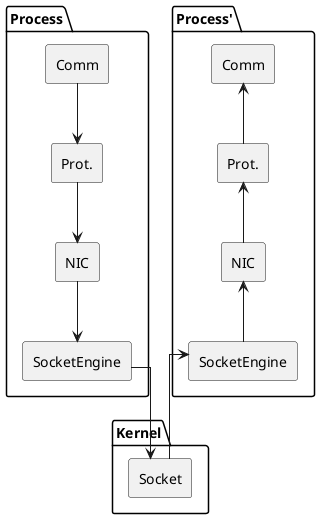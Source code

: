 @startuml 02-process_thread_diagram

' Style definitions
skinparam componentStyle rectangle
skinparam backgroundColor white
skinparam linetype ortho

' Process Components
package "Process" {
  component [Comm] as comm1
  component [Prot.] as prot1
  component [NIC] as nic1
  component [SocketEngine] as SocketEngine1
  
  comm1 --> prot1
  prot1 --> nic1
  nic1 --> SocketEngine1
}

' Second Process with Threads
package "Process'" {
  component [Comm] as comm2
  component [Prot.] as prot2
  component [NIC] as nic2
  component [SocketEngine] as SocketEngine2
  
  nic2 <-- SocketEngine2
  prot2 <-- nic2 
  comm2 <-- prot2 
}

' Kernel architecture section
package "Kernel" {
  component [Socket] as socket
  
  SocketEngine1 --> socket
  SocketEngine2 <-- socket
}

@enduml 